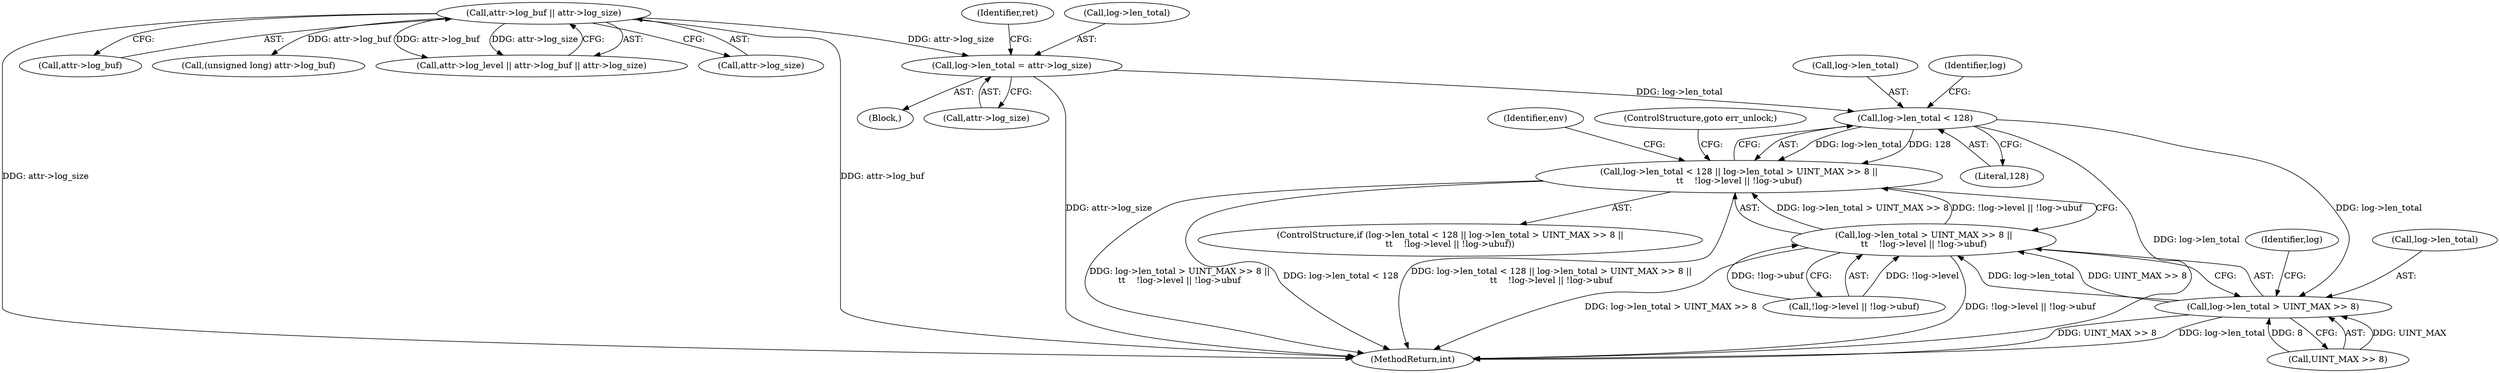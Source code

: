 digraph "0_linux_c131187db2d3fa2f8bf32fdf4e9a4ef805168467_0@pointer" {
"1000219" [label="(Call,log->len_total = attr->log_size)"];
"1000193" [label="(Call,attr->log_buf || attr->log_size)"];
"1000232" [label="(Call,log->len_total < 128)"];
"1000231" [label="(Call,log->len_total < 128 || log->len_total > UINT_MAX >> 8 ||\n\t\t    !log->level || !log->ubuf)"];
"1000238" [label="(Call,log->len_total > UINT_MAX >> 8)"];
"1000237" [label="(Call,log->len_total > UINT_MAX >> 8 ||\n\t\t    !log->level || !log->ubuf)"];
"1000189" [label="(Call,attr->log_level || attr->log_buf || attr->log_size)"];
"1000238" [label="(Call,log->len_total > UINT_MAX >> 8)"];
"1000219" [label="(Call,log->len_total = attr->log_size)"];
"1000200" [label="(Block,)"];
"1000197" [label="(Call,attr->log_size)"];
"1000230" [label="(ControlStructure,if (log->len_total < 128 || log->len_total > UINT_MAX >> 8 ||\n\t\t    !log->level || !log->ubuf))"];
"1000227" [label="(Identifier,ret)"];
"1000522" [label="(MethodReturn,int)"];
"1000231" [label="(Call,log->len_total < 128 || log->len_total > UINT_MAX >> 8 ||\n\t\t    !log->level || !log->ubuf)"];
"1000194" [label="(Call,attr->log_buf)"];
"1000214" [label="(Call,(unsigned long) attr->log_buf)"];
"1000254" [label="(ControlStructure,goto err_unlock;)"];
"1000220" [label="(Call,log->len_total)"];
"1000237" [label="(Call,log->len_total > UINT_MAX >> 8 ||\n\t\t    !log->level || !log->ubuf)"];
"1000245" [label="(Call,!log->level || !log->ubuf)"];
"1000232" [label="(Call,log->len_total < 128)"];
"1000223" [label="(Call,attr->log_size)"];
"1000233" [label="(Call,log->len_total)"];
"1000257" [label="(Identifier,env)"];
"1000242" [label="(Call,UINT_MAX >> 8)"];
"1000236" [label="(Literal,128)"];
"1000193" [label="(Call,attr->log_buf || attr->log_size)"];
"1000248" [label="(Identifier,log)"];
"1000240" [label="(Identifier,log)"];
"1000239" [label="(Call,log->len_total)"];
"1000219" -> "1000200"  [label="AST: "];
"1000219" -> "1000223"  [label="CFG: "];
"1000220" -> "1000219"  [label="AST: "];
"1000223" -> "1000219"  [label="AST: "];
"1000227" -> "1000219"  [label="CFG: "];
"1000219" -> "1000522"  [label="DDG: attr->log_size"];
"1000193" -> "1000219"  [label="DDG: attr->log_size"];
"1000219" -> "1000232"  [label="DDG: log->len_total"];
"1000193" -> "1000189"  [label="AST: "];
"1000193" -> "1000194"  [label="CFG: "];
"1000193" -> "1000197"  [label="CFG: "];
"1000194" -> "1000193"  [label="AST: "];
"1000197" -> "1000193"  [label="AST: "];
"1000189" -> "1000193"  [label="CFG: "];
"1000193" -> "1000522"  [label="DDG: attr->log_buf"];
"1000193" -> "1000522"  [label="DDG: attr->log_size"];
"1000193" -> "1000189"  [label="DDG: attr->log_buf"];
"1000193" -> "1000189"  [label="DDG: attr->log_size"];
"1000193" -> "1000214"  [label="DDG: attr->log_buf"];
"1000232" -> "1000231"  [label="AST: "];
"1000232" -> "1000236"  [label="CFG: "];
"1000233" -> "1000232"  [label="AST: "];
"1000236" -> "1000232"  [label="AST: "];
"1000240" -> "1000232"  [label="CFG: "];
"1000231" -> "1000232"  [label="CFG: "];
"1000232" -> "1000522"  [label="DDG: log->len_total"];
"1000232" -> "1000231"  [label="DDG: log->len_total"];
"1000232" -> "1000231"  [label="DDG: 128"];
"1000232" -> "1000238"  [label="DDG: log->len_total"];
"1000231" -> "1000230"  [label="AST: "];
"1000231" -> "1000237"  [label="CFG: "];
"1000237" -> "1000231"  [label="AST: "];
"1000254" -> "1000231"  [label="CFG: "];
"1000257" -> "1000231"  [label="CFG: "];
"1000231" -> "1000522"  [label="DDG: log->len_total > UINT_MAX >> 8 ||\n\t\t    !log->level || !log->ubuf"];
"1000231" -> "1000522"  [label="DDG: log->len_total < 128 || log->len_total > UINT_MAX >> 8 ||\n\t\t    !log->level || !log->ubuf"];
"1000231" -> "1000522"  [label="DDG: log->len_total < 128"];
"1000237" -> "1000231"  [label="DDG: log->len_total > UINT_MAX >> 8"];
"1000237" -> "1000231"  [label="DDG: !log->level || !log->ubuf"];
"1000238" -> "1000237"  [label="AST: "];
"1000238" -> "1000242"  [label="CFG: "];
"1000239" -> "1000238"  [label="AST: "];
"1000242" -> "1000238"  [label="AST: "];
"1000248" -> "1000238"  [label="CFG: "];
"1000237" -> "1000238"  [label="CFG: "];
"1000238" -> "1000522"  [label="DDG: log->len_total"];
"1000238" -> "1000522"  [label="DDG: UINT_MAX >> 8"];
"1000238" -> "1000237"  [label="DDG: log->len_total"];
"1000238" -> "1000237"  [label="DDG: UINT_MAX >> 8"];
"1000242" -> "1000238"  [label="DDG: UINT_MAX"];
"1000242" -> "1000238"  [label="DDG: 8"];
"1000237" -> "1000245"  [label="CFG: "];
"1000245" -> "1000237"  [label="AST: "];
"1000237" -> "1000522"  [label="DDG: log->len_total > UINT_MAX >> 8"];
"1000237" -> "1000522"  [label="DDG: !log->level || !log->ubuf"];
"1000245" -> "1000237"  [label="DDG: !log->level"];
"1000245" -> "1000237"  [label="DDG: !log->ubuf"];
}
